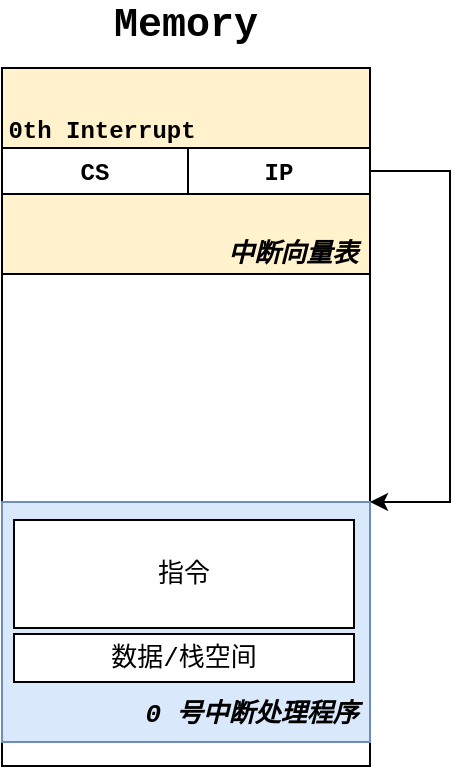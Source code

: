 <mxfile version="14.4.3" type="device"><diagram id="oH7Vs3cR6zkUABx6C_Fv" name="第 1 页"><mxGraphModel dx="706" dy="831" grid="0" gridSize="10" guides="1" tooltips="1" connect="1" arrows="1" fold="1" page="0" pageScale="1" pageWidth="827" pageHeight="1169" math="0" shadow="0"><root><mxCell id="0"/><mxCell id="1" parent="0"/><mxCell id="fvQHzEtDvu2JtCy2pugX-5" value="" style="rounded=0;whiteSpace=wrap;html=1;" vertex="1" parent="1"><mxGeometry x="534" y="348" width="184" height="246" as="geometry"/></mxCell><mxCell id="fvQHzEtDvu2JtCy2pugX-1" value="" style="rounded=0;whiteSpace=wrap;html=1;fillColor=#fff2cc;" vertex="1" parent="1"><mxGeometry x="534" y="245" width="184" height="103" as="geometry"/></mxCell><mxCell id="fvQHzEtDvu2JtCy2pugX-2" value="" style="rounded=0;whiteSpace=wrap;html=1;fillColor=#dae8fc;strokeColor=#6c8ebf;" vertex="1" parent="1"><mxGeometry x="534" y="462" width="184" height="120" as="geometry"/></mxCell><mxCell id="fvQHzEtDvu2JtCy2pugX-4" style="edgeStyle=orthogonalEdgeStyle;rounded=0;orthogonalLoop=1;jettySize=auto;html=1;entryX=1;entryY=0;entryDx=0;entryDy=0;exitX=1;exitY=0.5;exitDx=0;exitDy=0;" edge="1" parent="1" source="fvQHzEtDvu2JtCy2pugX-3" target="fvQHzEtDvu2JtCy2pugX-2"><mxGeometry relative="1" as="geometry"><Array as="points"><mxPoint x="758" y="297"/><mxPoint x="758" y="462"/></Array></mxGeometry></mxCell><mxCell id="fvQHzEtDvu2JtCy2pugX-3" value="&lt;font face=&quot;Courier New&quot;&gt;&lt;b&gt;IP&lt;/b&gt;&lt;/font&gt;" style="rounded=0;whiteSpace=wrap;html=1;" vertex="1" parent="1"><mxGeometry x="627" y="285" width="91" height="23" as="geometry"/></mxCell><mxCell id="fvQHzEtDvu2JtCy2pugX-6" value="&lt;b&gt;&lt;font style=&quot;font-size: 20px&quot;&gt;Memory&lt;/font&gt;&lt;/b&gt;" style="text;html=1;strokeColor=none;fillColor=none;align=center;verticalAlign=middle;whiteSpace=wrap;rounded=0;fontFamily=Courier New;" vertex="1" parent="1"><mxGeometry x="606" y="213" width="40" height="20" as="geometry"/></mxCell><mxCell id="fvQHzEtDvu2JtCy2pugX-7" value="&lt;b style=&quot;font-size: 12px;&quot;&gt;&lt;font style=&quot;font-size: 12px;&quot;&gt;0th Interrupt&lt;/font&gt;&lt;/b&gt;" style="text;html=1;strokeColor=none;fillColor=none;align=center;verticalAlign=middle;whiteSpace=wrap;rounded=0;fontFamily=Courier New;fontSize=12;" vertex="1" parent="1"><mxGeometry x="534" y="267" width="100" height="20" as="geometry"/></mxCell><mxCell id="fvQHzEtDvu2JtCy2pugX-8" value="&lt;font face=&quot;Courier New&quot;&gt;&lt;b&gt;CS&lt;/b&gt;&lt;/font&gt;" style="rounded=0;whiteSpace=wrap;html=1;" vertex="1" parent="1"><mxGeometry x="534" y="285" width="93" height="23" as="geometry"/></mxCell><mxCell id="fvQHzEtDvu2JtCy2pugX-9" value="&lt;span style=&quot;font-size: 13px&quot;&gt;&lt;span style=&quot;font-size: 13px&quot;&gt;&lt;b&gt;&lt;i&gt;中断向量表&lt;/i&gt;&lt;/b&gt;&lt;/span&gt;&lt;/span&gt;" style="text;html=1;strokeColor=none;fillColor=none;align=center;verticalAlign=middle;whiteSpace=wrap;rounded=0;fontFamily=Courier New;fontSize=13;" vertex="1" parent="1"><mxGeometry x="641" y="328" width="77" height="20" as="geometry"/></mxCell><mxCell id="fvQHzEtDvu2JtCy2pugX-10" value="&lt;span style=&quot;font-size: 13px&quot;&gt;&lt;span style=&quot;font-size: 13px&quot;&gt;&lt;b&gt;&lt;i&gt;0 号中断处理程序&lt;/i&gt;&lt;/b&gt;&lt;/span&gt;&lt;/span&gt;" style="text;html=1;strokeColor=none;fillColor=none;align=center;verticalAlign=middle;whiteSpace=wrap;rounded=0;fontFamily=Courier New;fontSize=13;" vertex="1" parent="1"><mxGeometry x="600" y="558" width="118" height="20" as="geometry"/></mxCell><mxCell id="fvQHzEtDvu2JtCy2pugX-11" value="指令" style="rounded=0;whiteSpace=wrap;html=1;strokeColor=#000000;fontFamily=Courier New;fontSize=13;" vertex="1" parent="1"><mxGeometry x="540" y="471" width="170" height="54" as="geometry"/></mxCell><mxCell id="fvQHzEtDvu2JtCy2pugX-12" value="数据/栈空间" style="rounded=0;whiteSpace=wrap;html=1;strokeColor=#000000;fontFamily=Courier New;fontSize=13;" vertex="1" parent="1"><mxGeometry x="540" y="528" width="170" height="24" as="geometry"/></mxCell></root></mxGraphModel></diagram></mxfile>